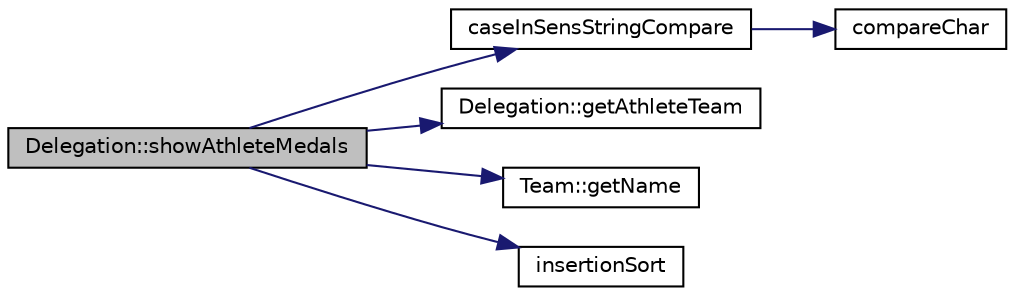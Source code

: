 digraph "Delegation::showAthleteMedals"
{
 // LATEX_PDF_SIZE
  edge [fontname="Helvetica",fontsize="10",labelfontname="Helvetica",labelfontsize="10"];
  node [fontname="Helvetica",fontsize="10",shape=record];
  rankdir="LR";
  Node1 [label="Delegation::showAthleteMedals",height=0.2,width=0.4,color="black", fillcolor="grey75", style="filled", fontcolor="black",tooltip=" "];
  Node1 -> Node2 [color="midnightblue",fontsize="10",style="solid",fontname="Helvetica"];
  Node2 [label="caseInSensStringCompare",height=0.2,width=0.4,color="black", fillcolor="white", style="filled",URL="$auxiliar_8cpp.html#a4890a645331544526f84c3ad8c9f2511",tooltip=" "];
  Node2 -> Node3 [color="midnightblue",fontsize="10",style="solid",fontname="Helvetica"];
  Node3 [label="compareChar",height=0.2,width=0.4,color="black", fillcolor="white", style="filled",URL="$auxiliar_8cpp.html#adcc77be036737d8d11d61efd5e4c5310",tooltip=" "];
  Node1 -> Node4 [color="midnightblue",fontsize="10",style="solid",fontname="Helvetica"];
  Node4 [label="Delegation::getAthleteTeam",height=0.2,width=0.4,color="black", fillcolor="white", style="filled",URL="$class_delegation.html#a13542357616334f13de4546807fd4452",tooltip=" "];
  Node1 -> Node5 [color="midnightblue",fontsize="10",style="solid",fontname="Helvetica"];
  Node5 [label="Team::getName",height=0.2,width=0.4,color="black", fillcolor="white", style="filled",URL="$class_team.html#aed0161ba58535b159adbd8be83992909",tooltip=" "];
  Node1 -> Node6 [color="midnightblue",fontsize="10",style="solid",fontname="Helvetica"];
  Node6 [label="insertionSort",height=0.2,width=0.4,color="black", fillcolor="white", style="filled",URL="$auxiliar_8h.html#a2d750432a373f9dab8039bef160b71a0",tooltip=" "];
}

